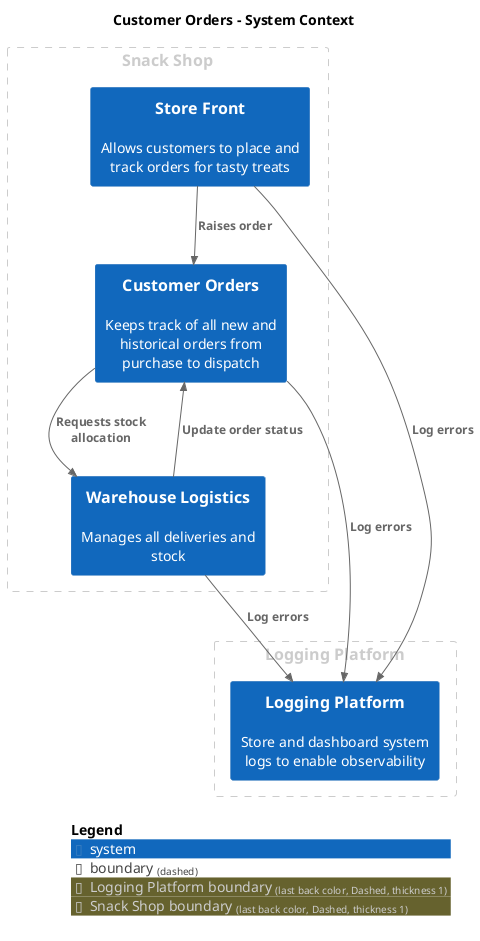 @startuml
set separator none
title Customer Orders - System Context

top to bottom direction

!include <C4/C4>
!include <C4/C4_Context>

AddBoundaryTag("Logging Platform", $borderColor="#cccccc", $fontColor="#cccccc", $borderStyle="Dashed", $borderThickness="1")
Boundary(group_1, "Logging Platform", $tags="Logging Platform") {
  System(LoggingPlatform, "Logging Platform", $descr="Store and dashboard system logs to enable observability", $tags="", $link="")
}

AddBoundaryTag("Snack Shop", $borderColor="#cccccc", $fontColor="#cccccc", $borderStyle="Dashed", $borderThickness="1")
Boundary(group_2, "Snack Shop", $tags="Snack Shop") {
  System(CustomerOrders, "Customer Orders", $descr="Keeps track of all new and historical orders from purchase to dispatch", $tags="", $link="")
  System(WarehouseLogistics, "Warehouse Logistics", $descr="Manages all deliveries and stock", $tags="", $link="")
  System(StoreFront, "Store Front", $descr="Allows customers to place and track orders for tasty treats", $tags="", $link="")
}


Rel(StoreFront, CustomerOrders, "Raises order", $techn="", $tags="", $link="")
Rel(CustomerOrders, WarehouseLogistics, "Requests stock allocation", $techn="", $tags="", $link="")
Rel(WarehouseLogistics, CustomerOrders, "Update order status", $techn="", $tags="", $link="")
Rel(CustomerOrders, LoggingPlatform, "Log errors", $techn="", $tags="", $link="")
Rel(StoreFront, LoggingPlatform, "Log errors", $techn="", $tags="", $link="")
Rel(WarehouseLogistics, LoggingPlatform, "Log errors", $techn="", $tags="", $link="")

SHOW_LEGEND(true)
@enduml